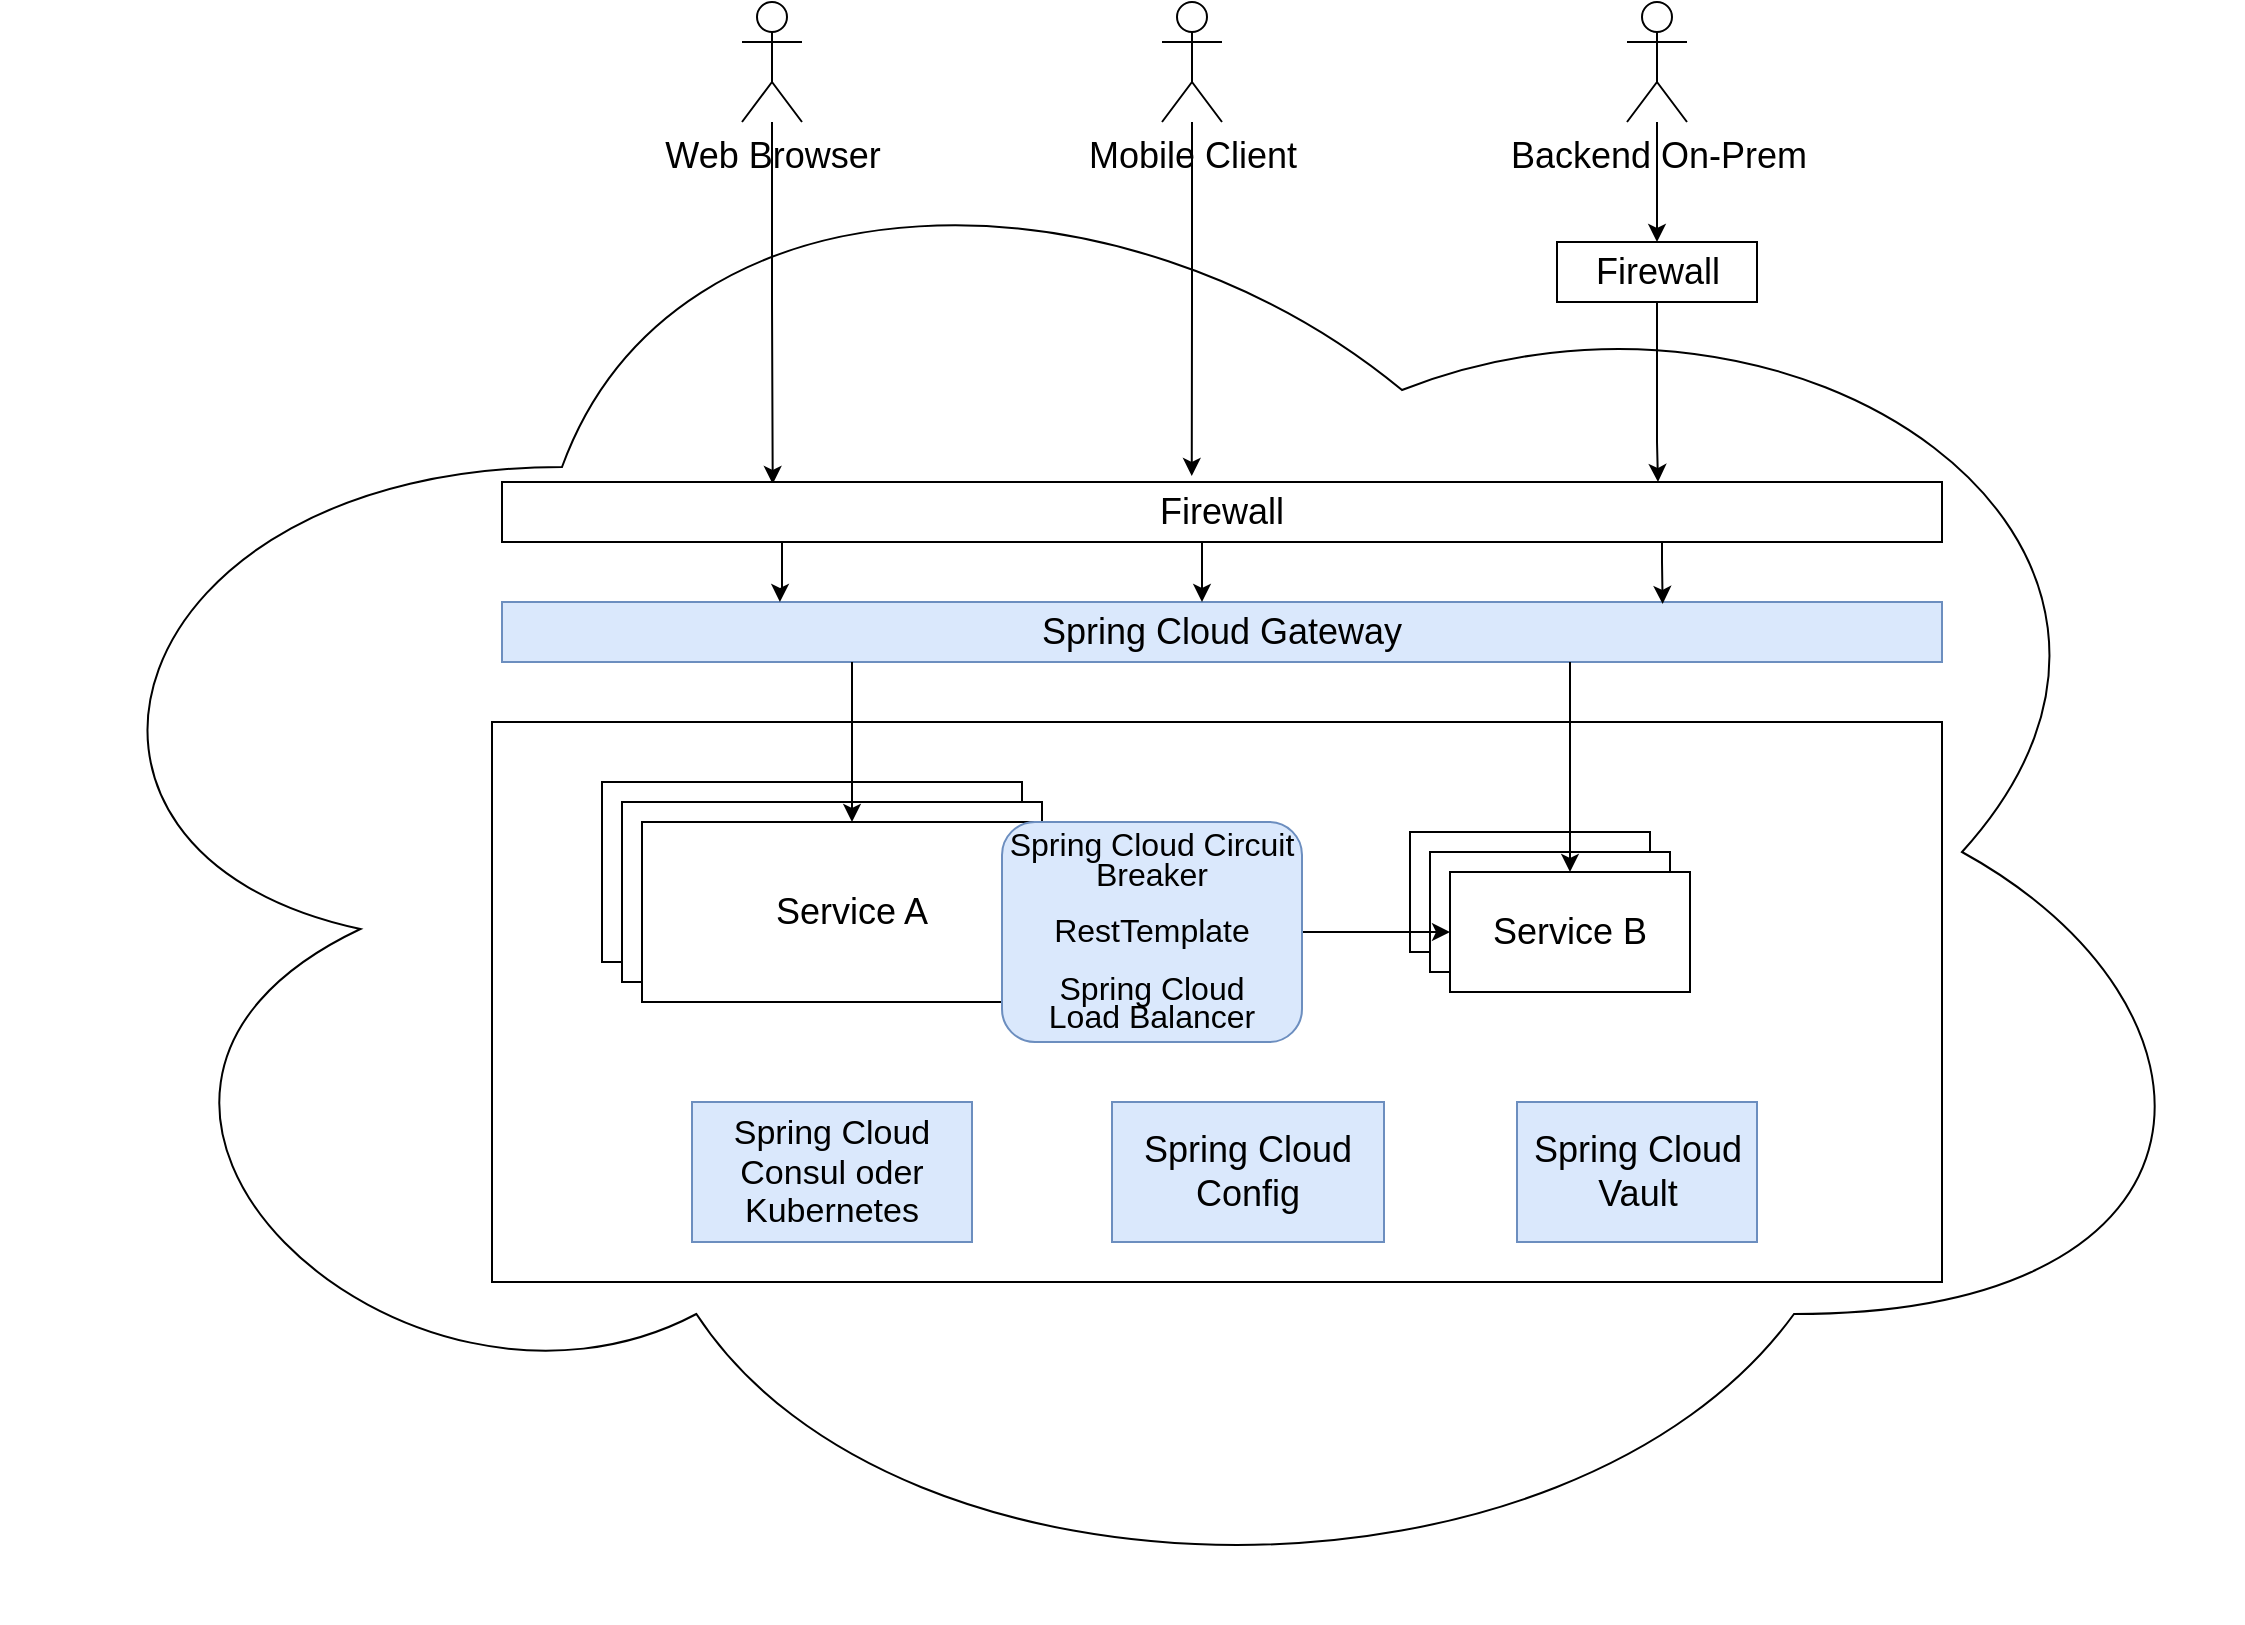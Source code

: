 <mxfile version="21.5.1">
  <diagram id="GKMzzEyLD9oDl8COxv9A" name="Seite-1">
    <mxGraphModel dx="2187" dy="1964" grid="1" gridSize="10" guides="1" tooltips="1" connect="1" arrows="1" fold="1" page="1" pageScale="1" pageWidth="827" pageHeight="1169" math="0" shadow="0">
      <root>
        <mxCell id="0" />
        <mxCell id="1" parent="0" />
        <mxCell id="yvZ86YNyxYZigQFrcvob-55" value="" style="ellipse;shape=cloud;whiteSpace=wrap;html=1;fontSize=18;" parent="1" vertex="1">
          <mxGeometry x="-290" y="20" width="1120" height="770" as="geometry" />
        </mxCell>
        <mxCell id="yvZ86YNyxYZigQFrcvob-57" value="" style="rounded=0;whiteSpace=wrap;html=1;fontSize=18;" parent="1" vertex="1">
          <mxGeometry x="-45" y="340" width="725" height="280" as="geometry" />
        </mxCell>
        <mxCell id="yvZ86YNyxYZigQFrcvob-1" value="Spring Cloud Gateway" style="rounded=0;whiteSpace=wrap;html=1;fillColor=#dae8fc;strokeColor=#6c8ebf;fontSize=18;" parent="1" vertex="1">
          <mxGeometry x="-40" y="280" width="720" height="30" as="geometry" />
        </mxCell>
        <mxCell id="yvZ86YNyxYZigQFrcvob-6" value="Service B" style="rounded=0;whiteSpace=wrap;html=1;fontSize=18;" parent="1" vertex="1">
          <mxGeometry x="414" y="395" width="120" height="60" as="geometry" />
        </mxCell>
        <mxCell id="yvZ86YNyxYZigQFrcvob-7" value="Service B" style="rounded=0;whiteSpace=wrap;html=1;fontSize=18;" parent="1" vertex="1">
          <mxGeometry x="424" y="405" width="120" height="60" as="geometry" />
        </mxCell>
        <mxCell id="yvZ86YNyxYZigQFrcvob-8" value="Service B" style="rounded=0;whiteSpace=wrap;html=1;fontSize=18;" parent="1" vertex="1">
          <mxGeometry x="434" y="415" width="120" height="60" as="geometry" />
        </mxCell>
        <mxCell id="yvZ86YNyxYZigQFrcvob-9" value="&lt;p style=&quot;line-height: 110%;&quot;&gt;&lt;font style=&quot;font-size: 17px;&quot;&gt;Spring Cloud Consul oder Kubernetes&lt;/font&gt;&lt;/p&gt;" style="rounded=0;whiteSpace=wrap;html=1;fillColor=#dae8fc;strokeColor=#6c8ebf;fontSize=18;" parent="1" vertex="1">
          <mxGeometry x="55" y="530" width="140" height="70" as="geometry" />
        </mxCell>
        <mxCell id="yvZ86YNyxYZigQFrcvob-10" value="Spring Cloud Config" style="rounded=0;whiteSpace=wrap;html=1;fillColor=#dae8fc;strokeColor=#6c8ebf;fontSize=18;" parent="1" vertex="1">
          <mxGeometry x="265" y="530" width="136" height="70" as="geometry" />
        </mxCell>
        <mxCell id="yvZ86YNyxYZigQFrcvob-61" style="edgeStyle=orthogonalEdgeStyle;rounded=0;orthogonalLoop=1;jettySize=auto;html=1;entryX=0.188;entryY=0.033;entryDx=0;entryDy=0;endArrow=classic;endFill=1;entryPerimeter=0;fontSize=18;" parent="1" source="yvZ86YNyxYZigQFrcvob-22" target="yvZ86YNyxYZigQFrcvob-48" edge="1">
          <mxGeometry relative="1" as="geometry">
            <Array as="points" />
          </mxGeometry>
        </mxCell>
        <mxCell id="yvZ86YNyxYZigQFrcvob-22" value="Web Browser" style="shape=umlActor;verticalLabelPosition=bottom;verticalAlign=top;html=1;outlineConnect=0;fontSize=18;" parent="1" vertex="1">
          <mxGeometry x="80" y="-20" width="30" height="60" as="geometry" />
        </mxCell>
        <mxCell id="yvZ86YNyxYZigQFrcvob-60" style="edgeStyle=orthogonalEdgeStyle;rounded=0;orthogonalLoop=1;jettySize=auto;html=1;entryX=0.479;entryY=-0.1;entryDx=0;entryDy=0;endArrow=classic;endFill=1;entryPerimeter=0;fontSize=18;" parent="1" source="yvZ86YNyxYZigQFrcvob-23" target="yvZ86YNyxYZigQFrcvob-48" edge="1">
          <mxGeometry relative="1" as="geometry">
            <Array as="points" />
          </mxGeometry>
        </mxCell>
        <mxCell id="yvZ86YNyxYZigQFrcvob-23" value="Mobile Client" style="shape=umlActor;verticalLabelPosition=bottom;verticalAlign=top;html=1;outlineConnect=0;fontSize=18;" parent="1" vertex="1">
          <mxGeometry x="290" y="-20" width="30" height="60" as="geometry" />
        </mxCell>
        <mxCell id="yvZ86YNyxYZigQFrcvob-58" style="edgeStyle=orthogonalEdgeStyle;rounded=0;orthogonalLoop=1;jettySize=auto;html=1;entryX=0.5;entryY=0;entryDx=0;entryDy=0;endArrow=classic;endFill=1;fontSize=18;" parent="1" source="yvZ86YNyxYZigQFrcvob-31" target="yvZ86YNyxYZigQFrcvob-53" edge="1">
          <mxGeometry relative="1" as="geometry" />
        </mxCell>
        <mxCell id="yvZ86YNyxYZigQFrcvob-31" value="Backend On-Prem" style="shape=umlActor;verticalLabelPosition=bottom;verticalAlign=top;html=1;outlineConnect=0;fontSize=18;" parent="1" vertex="1">
          <mxGeometry x="522.5" y="-20" width="30" height="60" as="geometry" />
        </mxCell>
        <mxCell id="yvZ86YNyxYZigQFrcvob-62" style="edgeStyle=orthogonalEdgeStyle;rounded=0;orthogonalLoop=1;jettySize=auto;html=1;entryX=0.193;entryY=0;entryDx=0;entryDy=0;entryPerimeter=0;endArrow=classic;endFill=1;fontSize=18;" parent="1" source="yvZ86YNyxYZigQFrcvob-48" target="yvZ86YNyxYZigQFrcvob-1" edge="1">
          <mxGeometry relative="1" as="geometry">
            <Array as="points">
              <mxPoint x="100" y="275" />
            </Array>
          </mxGeometry>
        </mxCell>
        <mxCell id="yvZ86YNyxYZigQFrcvob-63" style="edgeStyle=orthogonalEdgeStyle;rounded=0;orthogonalLoop=1;jettySize=auto;html=1;endArrow=classic;endFill=1;fontSize=18;" parent="1" source="yvZ86YNyxYZigQFrcvob-48" target="yvZ86YNyxYZigQFrcvob-1" edge="1">
          <mxGeometry relative="1" as="geometry">
            <Array as="points">
              <mxPoint x="310" y="270" />
              <mxPoint x="310" y="270" />
            </Array>
          </mxGeometry>
        </mxCell>
        <mxCell id="yvZ86YNyxYZigQFrcvob-65" style="edgeStyle=orthogonalEdgeStyle;rounded=0;orthogonalLoop=1;jettySize=auto;html=1;entryX=0.806;entryY=0.033;entryDx=0;entryDy=0;entryPerimeter=0;endArrow=classic;endFill=1;fontSize=18;" parent="1" source="yvZ86YNyxYZigQFrcvob-48" target="yvZ86YNyxYZigQFrcvob-1" edge="1">
          <mxGeometry relative="1" as="geometry">
            <Array as="points">
              <mxPoint x="540" y="260" />
              <mxPoint x="540" y="260" />
            </Array>
          </mxGeometry>
        </mxCell>
        <mxCell id="yvZ86YNyxYZigQFrcvob-48" value="Firewall" style="rounded=0;whiteSpace=wrap;html=1;fontSize=18;" parent="1" vertex="1">
          <mxGeometry x="-40" y="220" width="720" height="30" as="geometry" />
        </mxCell>
        <mxCell id="yvZ86YNyxYZigQFrcvob-52" value="Spring Cloud&lt;br style=&quot;font-size: 18px;&quot;&gt;Vault" style="rounded=0;whiteSpace=wrap;html=1;fillColor=#dae8fc;strokeColor=#6c8ebf;fontSize=18;" parent="1" vertex="1">
          <mxGeometry x="467.5" y="530" width="120" height="70" as="geometry" />
        </mxCell>
        <mxCell id="yvZ86YNyxYZigQFrcvob-59" style="edgeStyle=orthogonalEdgeStyle;rounded=0;orthogonalLoop=1;jettySize=auto;html=1;endArrow=classic;endFill=1;fontSize=18;" parent="1" source="yvZ86YNyxYZigQFrcvob-53" target="yvZ86YNyxYZigQFrcvob-48" edge="1">
          <mxGeometry relative="1" as="geometry">
            <Array as="points">
              <mxPoint x="538" y="200" />
              <mxPoint x="538" y="200" />
            </Array>
          </mxGeometry>
        </mxCell>
        <mxCell id="yvZ86YNyxYZigQFrcvob-53" value="Firewall" style="rounded=0;whiteSpace=wrap;html=1;fontSize=18;" parent="1" vertex="1">
          <mxGeometry x="487.5" y="100" width="100" height="30" as="geometry" />
        </mxCell>
        <mxCell id="yvZ86YNyxYZigQFrcvob-67" value="Service A" style="rounded=0;whiteSpace=wrap;html=1;fontSize=18;" parent="1" vertex="1">
          <mxGeometry x="10" y="370" width="210" height="90" as="geometry" />
        </mxCell>
        <mxCell id="yvZ86YNyxYZigQFrcvob-70" value="Service A" style="rounded=0;whiteSpace=wrap;html=1;fontSize=18;" parent="1" vertex="1">
          <mxGeometry x="20" y="380" width="210" height="90" as="geometry" />
        </mxCell>
        <mxCell id="yvZ86YNyxYZigQFrcvob-71" value="Service A" style="rounded=0;whiteSpace=wrap;html=1;fontSize=18;" parent="1" vertex="1">
          <mxGeometry x="30" y="390" width="210" height="90" as="geometry" />
        </mxCell>
        <mxCell id="yvZ86YNyxYZigQFrcvob-72" style="edgeStyle=orthogonalEdgeStyle;rounded=0;orthogonalLoop=1;jettySize=auto;html=1;endArrow=classic;endFill=1;fontSize=18;" parent="1" source="yvZ86YNyxYZigQFrcvob-69" target="yvZ86YNyxYZigQFrcvob-8" edge="1">
          <mxGeometry relative="1" as="geometry" />
        </mxCell>
        <mxCell id="yvZ86YNyxYZigQFrcvob-69" value="&lt;p style=&quot;line-height: 90%; font-size: 16px;&quot;&gt;Spring Cloud Circuit Breaker&lt;br style=&quot;font-size: 16px;&quot;&gt;&lt;br style=&quot;font-size: 16px;&quot;&gt;RestTemplate&lt;br style=&quot;font-size: 16px;&quot;&gt;&lt;br style=&quot;font-size: 16px;&quot;&gt;Spring Cloud&lt;br style=&quot;font-size: 16px;&quot;&gt;Load Balancer&lt;/p&gt;" style="rounded=1;whiteSpace=wrap;html=1;fillColor=#dae8fc;strokeColor=#6c8ebf;fontSize=16;" parent="1" vertex="1">
          <mxGeometry x="210" y="390" width="150" height="110" as="geometry" />
        </mxCell>
        <mxCell id="W1_vHkp_aWbJyvPAnoVt-1" value="" style="endArrow=classic;html=1;rounded=0;entryX=0.5;entryY=0;entryDx=0;entryDy=0;" edge="1" parent="1" target="yvZ86YNyxYZigQFrcvob-8">
          <mxGeometry width="50" height="50" relative="1" as="geometry">
            <mxPoint x="494" y="310" as="sourcePoint" />
            <mxPoint x="420" y="410" as="targetPoint" />
          </mxGeometry>
        </mxCell>
        <mxCell id="W1_vHkp_aWbJyvPAnoVt-2" value="" style="endArrow=classic;html=1;rounded=0;entryX=0.5;entryY=0;entryDx=0;entryDy=0;" edge="1" parent="1" target="yvZ86YNyxYZigQFrcvob-71">
          <mxGeometry width="50" height="50" relative="1" as="geometry">
            <mxPoint x="135" y="310" as="sourcePoint" />
            <mxPoint x="420" y="410" as="targetPoint" />
          </mxGeometry>
        </mxCell>
      </root>
    </mxGraphModel>
  </diagram>
</mxfile>
